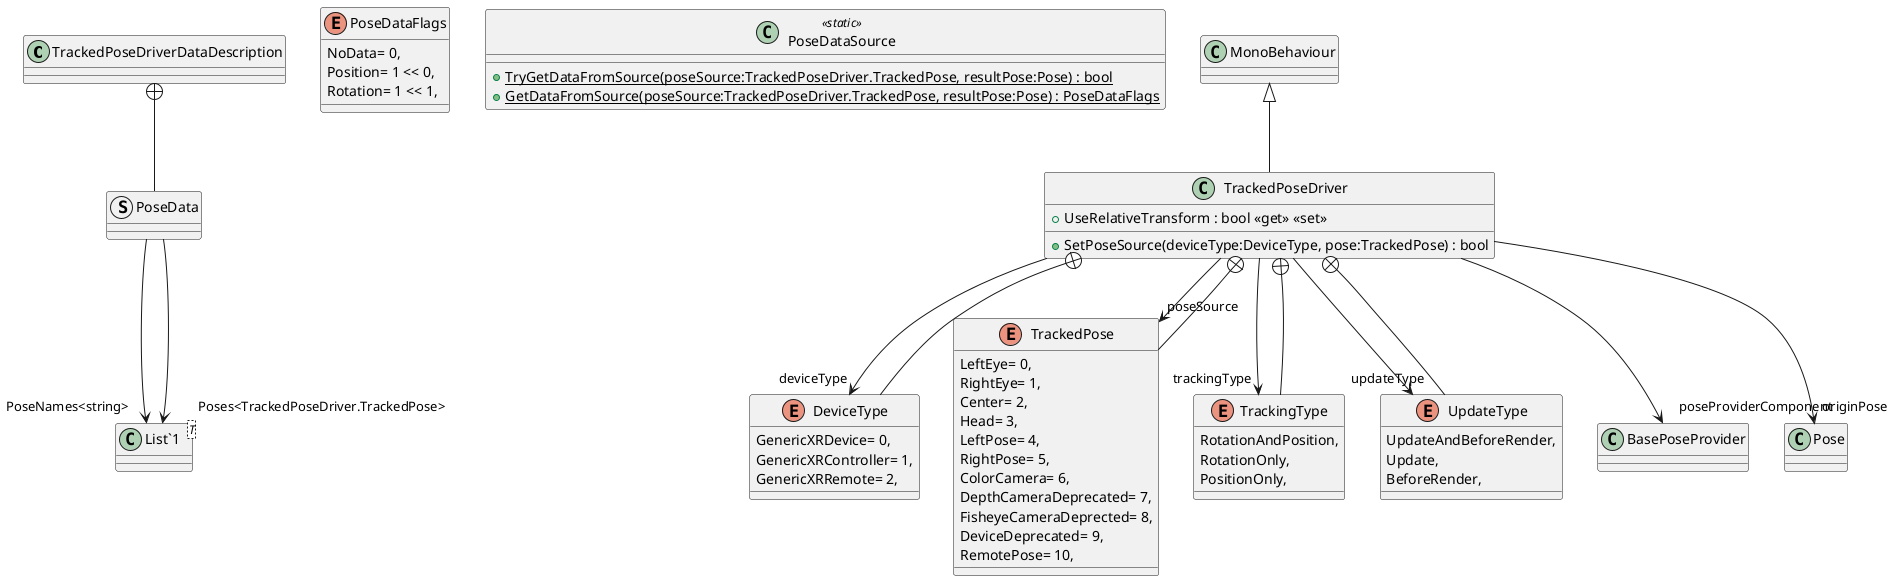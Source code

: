 @startuml
class TrackedPoseDriverDataDescription {
}
enum PoseDataFlags {
    NoData= 0,
    Position= 1 << 0,
    Rotation= 1 << 1,
}
class PoseDataSource <<static>> {
    + {static} TryGetDataFromSource(poseSource:TrackedPoseDriver.TrackedPose, resultPose:Pose) : bool
    + {static} GetDataFromSource(poseSource:TrackedPoseDriver.TrackedPose, resultPose:Pose) : PoseDataFlags
}
class TrackedPoseDriver {
    + SetPoseSource(deviceType:DeviceType, pose:TrackedPose) : bool
    + UseRelativeTransform : bool <<get>> <<set>>
}
struct PoseData {
}
enum DeviceType {
    GenericXRDevice= 0,
    GenericXRController= 1,
    GenericXRRemote= 2,
}
enum TrackedPose {
    LeftEye= 0,
    RightEye= 1,
    Center= 2,
    Head= 3,
    LeftPose= 4,
    RightPose= 5,
    ColorCamera= 6,
    DepthCameraDeprecated= 7,
    FisheyeCameraDeprected= 8,
    DeviceDeprecated= 9,
    RemotePose= 10,
}
enum TrackingType {
    RotationAndPosition,
    RotationOnly,
    PositionOnly,
}
enum UpdateType {
    UpdateAndBeforeRender,
    Update,
    BeforeRender,
}
class "List`1"<T> {
}
MonoBehaviour <|-- TrackedPoseDriver
TrackedPoseDriver --> "deviceType" DeviceType
TrackedPoseDriver --> "poseSource" TrackedPose
TrackedPoseDriver --> "poseProviderComponent" BasePoseProvider
TrackedPoseDriver --> "trackingType" TrackingType
TrackedPoseDriver --> "updateType" UpdateType
TrackedPoseDriver --> "originPose" Pose
TrackedPoseDriverDataDescription +-- PoseData
PoseData --> "PoseNames<string>" "List`1"
PoseData --> "Poses<TrackedPoseDriver.TrackedPose>" "List`1"
TrackedPoseDriver +-- DeviceType
TrackedPoseDriver +-- TrackedPose
TrackedPoseDriver +-- TrackingType
TrackedPoseDriver +-- UpdateType
@enduml

